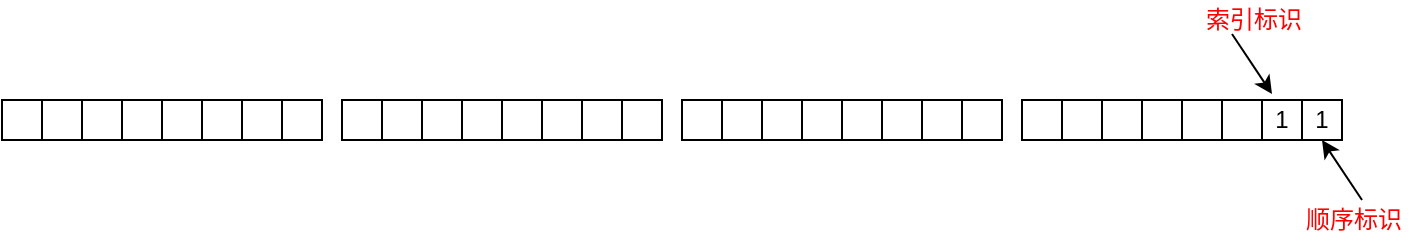 <mxfile version="12.2.2" type="device" pages="1"><diagram id="6vdGXPCUNNxs-L2YzApb" name="Page-1"><mxGraphModel dx="1106" dy="752" grid="1" gridSize="10" guides="1" tooltips="1" connect="1" arrows="1" fold="1" page="1" pageScale="1" pageWidth="827" pageHeight="1169" math="0" shadow="0"><root><mxCell id="0"/><mxCell id="1" parent="0"/><mxCell id="v0Bu-cAOPDwNtB4n8Udq-1" value="" style="rounded=0;whiteSpace=wrap;html=1;" vertex="1" parent="1"><mxGeometry x="95" y="230" width="20" height="20" as="geometry"/></mxCell><mxCell id="v0Bu-cAOPDwNtB4n8Udq-2" value="" style="rounded=0;whiteSpace=wrap;html=1;" vertex="1" parent="1"><mxGeometry x="115" y="230" width="20" height="20" as="geometry"/></mxCell><mxCell id="v0Bu-cAOPDwNtB4n8Udq-3" value="" style="rounded=0;whiteSpace=wrap;html=1;" vertex="1" parent="1"><mxGeometry x="135" y="230" width="20" height="20" as="geometry"/></mxCell><mxCell id="v0Bu-cAOPDwNtB4n8Udq-4" value="" style="rounded=0;whiteSpace=wrap;html=1;" vertex="1" parent="1"><mxGeometry x="155" y="230" width="20" height="20" as="geometry"/></mxCell><mxCell id="v0Bu-cAOPDwNtB4n8Udq-15" value="" style="rounded=0;whiteSpace=wrap;html=1;" vertex="1" parent="1"><mxGeometry x="175" y="230" width="20" height="20" as="geometry"/></mxCell><mxCell id="v0Bu-cAOPDwNtB4n8Udq-16" value="" style="rounded=0;whiteSpace=wrap;html=1;" vertex="1" parent="1"><mxGeometry x="195" y="230" width="20" height="20" as="geometry"/></mxCell><mxCell id="v0Bu-cAOPDwNtB4n8Udq-17" value="" style="rounded=0;whiteSpace=wrap;html=1;" vertex="1" parent="1"><mxGeometry x="215" y="230" width="20" height="20" as="geometry"/></mxCell><mxCell id="v0Bu-cAOPDwNtB4n8Udq-18" value="" style="rounded=0;whiteSpace=wrap;html=1;" vertex="1" parent="1"><mxGeometry x="235" y="230" width="20" height="20" as="geometry"/></mxCell><mxCell id="v0Bu-cAOPDwNtB4n8Udq-19" value="" style="rounded=0;whiteSpace=wrap;html=1;" vertex="1" parent="1"><mxGeometry x="265" y="230" width="20" height="20" as="geometry"/></mxCell><mxCell id="v0Bu-cAOPDwNtB4n8Udq-20" value="" style="rounded=0;whiteSpace=wrap;html=1;" vertex="1" parent="1"><mxGeometry x="285" y="230" width="20" height="20" as="geometry"/></mxCell><mxCell id="v0Bu-cAOPDwNtB4n8Udq-21" value="" style="rounded=0;whiteSpace=wrap;html=1;" vertex="1" parent="1"><mxGeometry x="305" y="230" width="20" height="20" as="geometry"/></mxCell><mxCell id="v0Bu-cAOPDwNtB4n8Udq-22" value="" style="rounded=0;whiteSpace=wrap;html=1;" vertex="1" parent="1"><mxGeometry x="325" y="230" width="20" height="20" as="geometry"/></mxCell><mxCell id="v0Bu-cAOPDwNtB4n8Udq-23" value="" style="rounded=0;whiteSpace=wrap;html=1;" vertex="1" parent="1"><mxGeometry x="345" y="230" width="20" height="20" as="geometry"/></mxCell><mxCell id="v0Bu-cAOPDwNtB4n8Udq-24" value="" style="rounded=0;whiteSpace=wrap;html=1;" vertex="1" parent="1"><mxGeometry x="365" y="230" width="20" height="20" as="geometry"/></mxCell><mxCell id="v0Bu-cAOPDwNtB4n8Udq-25" value="" style="rounded=0;whiteSpace=wrap;html=1;" vertex="1" parent="1"><mxGeometry x="385" y="230" width="20" height="20" as="geometry"/></mxCell><mxCell id="v0Bu-cAOPDwNtB4n8Udq-26" value="" style="rounded=0;whiteSpace=wrap;html=1;" vertex="1" parent="1"><mxGeometry x="405" y="230" width="20" height="20" as="geometry"/></mxCell><mxCell id="v0Bu-cAOPDwNtB4n8Udq-27" value="" style="rounded=0;whiteSpace=wrap;html=1;" vertex="1" parent="1"><mxGeometry x="435" y="230" width="20" height="20" as="geometry"/></mxCell><mxCell id="v0Bu-cAOPDwNtB4n8Udq-28" value="" style="rounded=0;whiteSpace=wrap;html=1;" vertex="1" parent="1"><mxGeometry x="455" y="230" width="20" height="20" as="geometry"/></mxCell><mxCell id="v0Bu-cAOPDwNtB4n8Udq-29" value="" style="rounded=0;whiteSpace=wrap;html=1;" vertex="1" parent="1"><mxGeometry x="475" y="230" width="20" height="20" as="geometry"/></mxCell><mxCell id="v0Bu-cAOPDwNtB4n8Udq-30" value="" style="rounded=0;whiteSpace=wrap;html=1;" vertex="1" parent="1"><mxGeometry x="495" y="230" width="20" height="20" as="geometry"/></mxCell><mxCell id="v0Bu-cAOPDwNtB4n8Udq-31" value="" style="rounded=0;whiteSpace=wrap;html=1;" vertex="1" parent="1"><mxGeometry x="515" y="230" width="20" height="20" as="geometry"/></mxCell><mxCell id="v0Bu-cAOPDwNtB4n8Udq-32" value="" style="rounded=0;whiteSpace=wrap;html=1;" vertex="1" parent="1"><mxGeometry x="535" y="230" width="20" height="20" as="geometry"/></mxCell><mxCell id="v0Bu-cAOPDwNtB4n8Udq-33" value="" style="rounded=0;whiteSpace=wrap;html=1;" vertex="1" parent="1"><mxGeometry x="555" y="230" width="20" height="20" as="geometry"/></mxCell><mxCell id="v0Bu-cAOPDwNtB4n8Udq-34" value="" style="rounded=0;whiteSpace=wrap;html=1;" vertex="1" parent="1"><mxGeometry x="575" y="230" width="20" height="20" as="geometry"/></mxCell><mxCell id="v0Bu-cAOPDwNtB4n8Udq-35" value="" style="rounded=0;whiteSpace=wrap;html=1;" vertex="1" parent="1"><mxGeometry x="605" y="230" width="20" height="20" as="geometry"/></mxCell><mxCell id="v0Bu-cAOPDwNtB4n8Udq-36" value="" style="rounded=0;whiteSpace=wrap;html=1;" vertex="1" parent="1"><mxGeometry x="625" y="230" width="20" height="20" as="geometry"/></mxCell><mxCell id="v0Bu-cAOPDwNtB4n8Udq-37" value="" style="rounded=0;whiteSpace=wrap;html=1;" vertex="1" parent="1"><mxGeometry x="645" y="230" width="20" height="20" as="geometry"/></mxCell><mxCell id="v0Bu-cAOPDwNtB4n8Udq-38" value="" style="rounded=0;whiteSpace=wrap;html=1;" vertex="1" parent="1"><mxGeometry x="665" y="230" width="20" height="20" as="geometry"/></mxCell><mxCell id="v0Bu-cAOPDwNtB4n8Udq-39" value="" style="rounded=0;whiteSpace=wrap;html=1;" vertex="1" parent="1"><mxGeometry x="685" y="230" width="20" height="20" as="geometry"/></mxCell><mxCell id="v0Bu-cAOPDwNtB4n8Udq-40" value="" style="rounded=0;whiteSpace=wrap;html=1;" vertex="1" parent="1"><mxGeometry x="705" y="230" width="20" height="20" as="geometry"/></mxCell><mxCell id="v0Bu-cAOPDwNtB4n8Udq-41" value="1" style="rounded=0;whiteSpace=wrap;html=1;" vertex="1" parent="1"><mxGeometry x="725" y="230" width="20" height="20" as="geometry"/></mxCell><mxCell id="v0Bu-cAOPDwNtB4n8Udq-42" value="1" style="rounded=0;whiteSpace=wrap;html=1;" vertex="1" parent="1"><mxGeometry x="745" y="230" width="20" height="20" as="geometry"/></mxCell><mxCell id="v0Bu-cAOPDwNtB4n8Udq-43" value="索引标识" style="text;html=1;resizable=0;points=[];autosize=1;align=left;verticalAlign=top;spacingTop=-4;fontColor=#FF0000;" vertex="1" parent="1"><mxGeometry x="695" y="180" width="60" height="20" as="geometry"/></mxCell><mxCell id="v0Bu-cAOPDwNtB4n8Udq-44" value="顺序标识" style="text;html=1;resizable=0;points=[];autosize=1;align=left;verticalAlign=top;spacingTop=-4;fontColor=#FF0000;" vertex="1" parent="1"><mxGeometry x="745" y="280" width="60" height="20" as="geometry"/></mxCell><mxCell id="v0Bu-cAOPDwNtB4n8Udq-45" value="" style="endArrow=classic;html=1;fontColor=#FF0000;" edge="1" parent="1"><mxGeometry width="50" height="50" relative="1" as="geometry"><mxPoint x="710" y="197" as="sourcePoint"/><mxPoint x="730" y="227" as="targetPoint"/></mxGeometry></mxCell><mxCell id="v0Bu-cAOPDwNtB4n8Udq-46" value="" style="endArrow=classic;html=1;fontColor=#FF0000;entryX=0.5;entryY=1;entryDx=0;entryDy=0;" edge="1" parent="1" target="v0Bu-cAOPDwNtB4n8Udq-42"><mxGeometry width="50" height="50" relative="1" as="geometry"><mxPoint x="775" y="280" as="sourcePoint"/><mxPoint x="805" y="247" as="targetPoint"/></mxGeometry></mxCell></root></mxGraphModel></diagram></mxfile>
